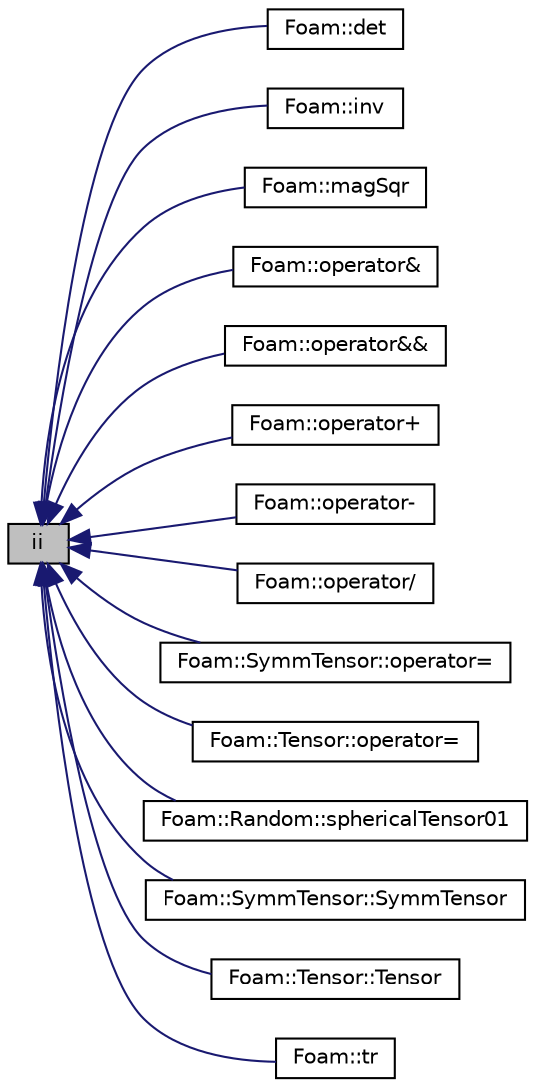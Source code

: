 digraph "ii"
{
  bgcolor="transparent";
  edge [fontname="Helvetica",fontsize="10",labelfontname="Helvetica",labelfontsize="10"];
  node [fontname="Helvetica",fontsize="10",shape=record];
  rankdir="LR";
  Node1 [label="ii",height=0.2,width=0.4,color="black", fillcolor="grey75", style="filled", fontcolor="black"];
  Node1 -> Node2 [dir="back",color="midnightblue",fontsize="10",style="solid",fontname="Helvetica"];
  Node2 [label="Foam::det",height=0.2,width=0.4,color="black",URL="$a10675.html#a82d92d38a6d4a0aedccbdff9dd467697",tooltip="Return the determinant of a spherical tensor. "];
  Node1 -> Node3 [dir="back",color="midnightblue",fontsize="10",style="solid",fontname="Helvetica"];
  Node3 [label="Foam::inv",height=0.2,width=0.4,color="black",URL="$a10675.html#a232b6cea7bc8583c82db60e06a4af410",tooltip="Return the inverse of a spherical tensor. "];
  Node1 -> Node4 [dir="back",color="midnightblue",fontsize="10",style="solid",fontname="Helvetica"];
  Node4 [label="Foam::magSqr",height=0.2,width=0.4,color="black",URL="$a10675.html#a3de442d22a57cda26736559bc633a15b"];
  Node1 -> Node5 [dir="back",color="midnightblue",fontsize="10",style="solid",fontname="Helvetica"];
  Node5 [label="Foam::operator&",height=0.2,width=0.4,color="black",URL="$a10675.html#abee29e2a058eaeaceba35e0aec1cc7fe",tooltip="Inner-product between two spherical tensors. "];
  Node1 -> Node6 [dir="back",color="midnightblue",fontsize="10",style="solid",fontname="Helvetica"];
  Node6 [label="Foam::operator&&",height=0.2,width=0.4,color="black",URL="$a10675.html#a5d1738ad2e603018f47bd8a064c866d0",tooltip="Double-dot-product between a spherical tensor and a spherical tensor. "];
  Node1 -> Node7 [dir="back",color="midnightblue",fontsize="10",style="solid",fontname="Helvetica"];
  Node7 [label="Foam::operator+",height=0.2,width=0.4,color="black",URL="$a10675.html#a6cb3dc56c718ed391b74d817f8d49367"];
  Node1 -> Node8 [dir="back",color="midnightblue",fontsize="10",style="solid",fontname="Helvetica"];
  Node8 [label="Foam::operator-",height=0.2,width=0.4,color="black",URL="$a10675.html#a98d691ddfb52c15ee9e02a863709f7b2"];
  Node1 -> Node9 [dir="back",color="midnightblue",fontsize="10",style="solid",fontname="Helvetica"];
  Node9 [label="Foam::operator/",height=0.2,width=0.4,color="black",URL="$a10675.html#ace22effb5703682b4985d93fe55b1033",tooltip="Division of a scalar by a sphericalTensor. "];
  Node1 -> Node10 [dir="back",color="midnightblue",fontsize="10",style="solid",fontname="Helvetica"];
  Node10 [label="Foam::SymmTensor::operator=",height=0.2,width=0.4,color="black",URL="$a02525.html#ae50a7e8ee7159d24e71457ed980b0269",tooltip="Construct given SphericalTensor. "];
  Node1 -> Node11 [dir="back",color="midnightblue",fontsize="10",style="solid",fontname="Helvetica"];
  Node11 [label="Foam::Tensor::operator=",height=0.2,width=0.4,color="black",URL="$a02551.html#ae50a7e8ee7159d24e71457ed980b0269",tooltip="Assign to a SphericalTensor. "];
  Node1 -> Node12 [dir="back",color="midnightblue",fontsize="10",style="solid",fontname="Helvetica"];
  Node12 [label="Foam::Random::sphericalTensor01",height=0.2,width=0.4,color="black",URL="$a02051.html#a35173c846ec9f22a7febbdb8b29b5837",tooltip="sphericalTensor with every component scalar01 "];
  Node1 -> Node13 [dir="back",color="midnightblue",fontsize="10",style="solid",fontname="Helvetica"];
  Node13 [label="Foam::SymmTensor::SymmTensor",height=0.2,width=0.4,color="black",URL="$a02525.html#a983894750b694f9aae34aa8bef22cdcc",tooltip="Construct given SphericalTensor. "];
  Node1 -> Node14 [dir="back",color="midnightblue",fontsize="10",style="solid",fontname="Helvetica"];
  Node14 [label="Foam::Tensor::Tensor",height=0.2,width=0.4,color="black",URL="$a02551.html#aeb469e1f9e0fb4b3af65c3785e545934",tooltip="Construct given SphericalTensor. "];
  Node1 -> Node15 [dir="back",color="midnightblue",fontsize="10",style="solid",fontname="Helvetica"];
  Node15 [label="Foam::tr",height=0.2,width=0.4,color="black",URL="$a10675.html#afdc046709a6ec188a08c6349b1401413",tooltip="Return the trace of a spherical tensor. "];
}
